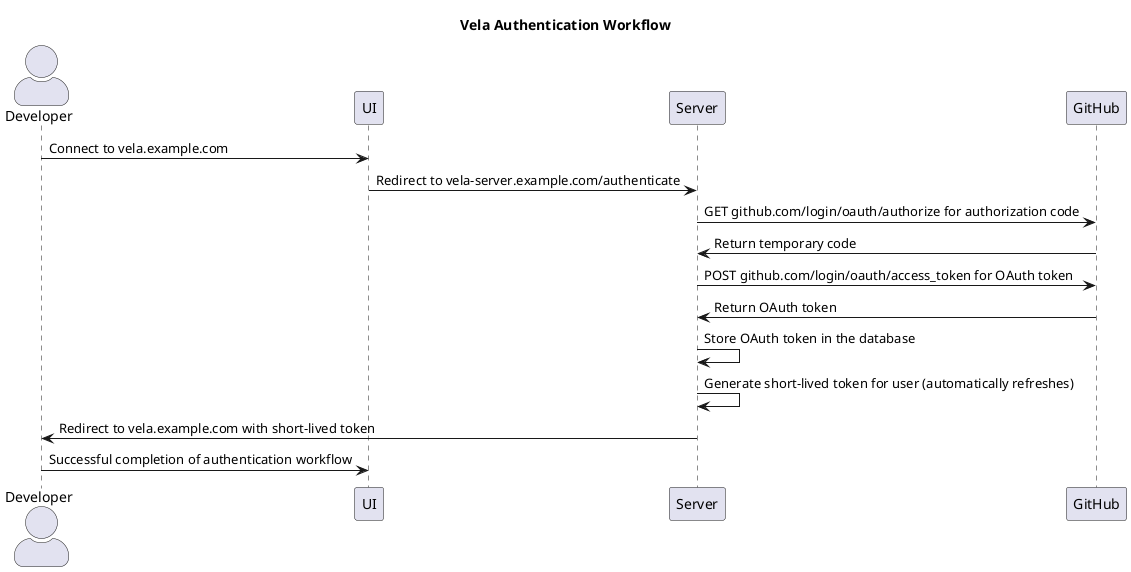 @startuml

title Vela Authentication Workflow

skinparam actorStyle awesome
actor "Developer" as Developer

participant "UI" as UI
participant "Server" as Server
participant "GitHub" as Github

Developer -> UI : Connect to vela.example.com
UI -> Server : Redirect to vela-server.example.com/authenticate
Server -> Github : GET github.com/login/oauth/authorize for authorization code
Github -> Server : Return temporary code
Server -> Github : POST github.com/login/oauth/access_token for OAuth token
Github -> Server : Return OAuth token
Server -> Server : Store OAuth token in the database
Server -> Server : Generate short-lived token for user (automatically refreshes)
Server -> Developer : Redirect to vela.example.com with short-lived token
Developer -> UI : Successful completion of authentication workflow

@enduml